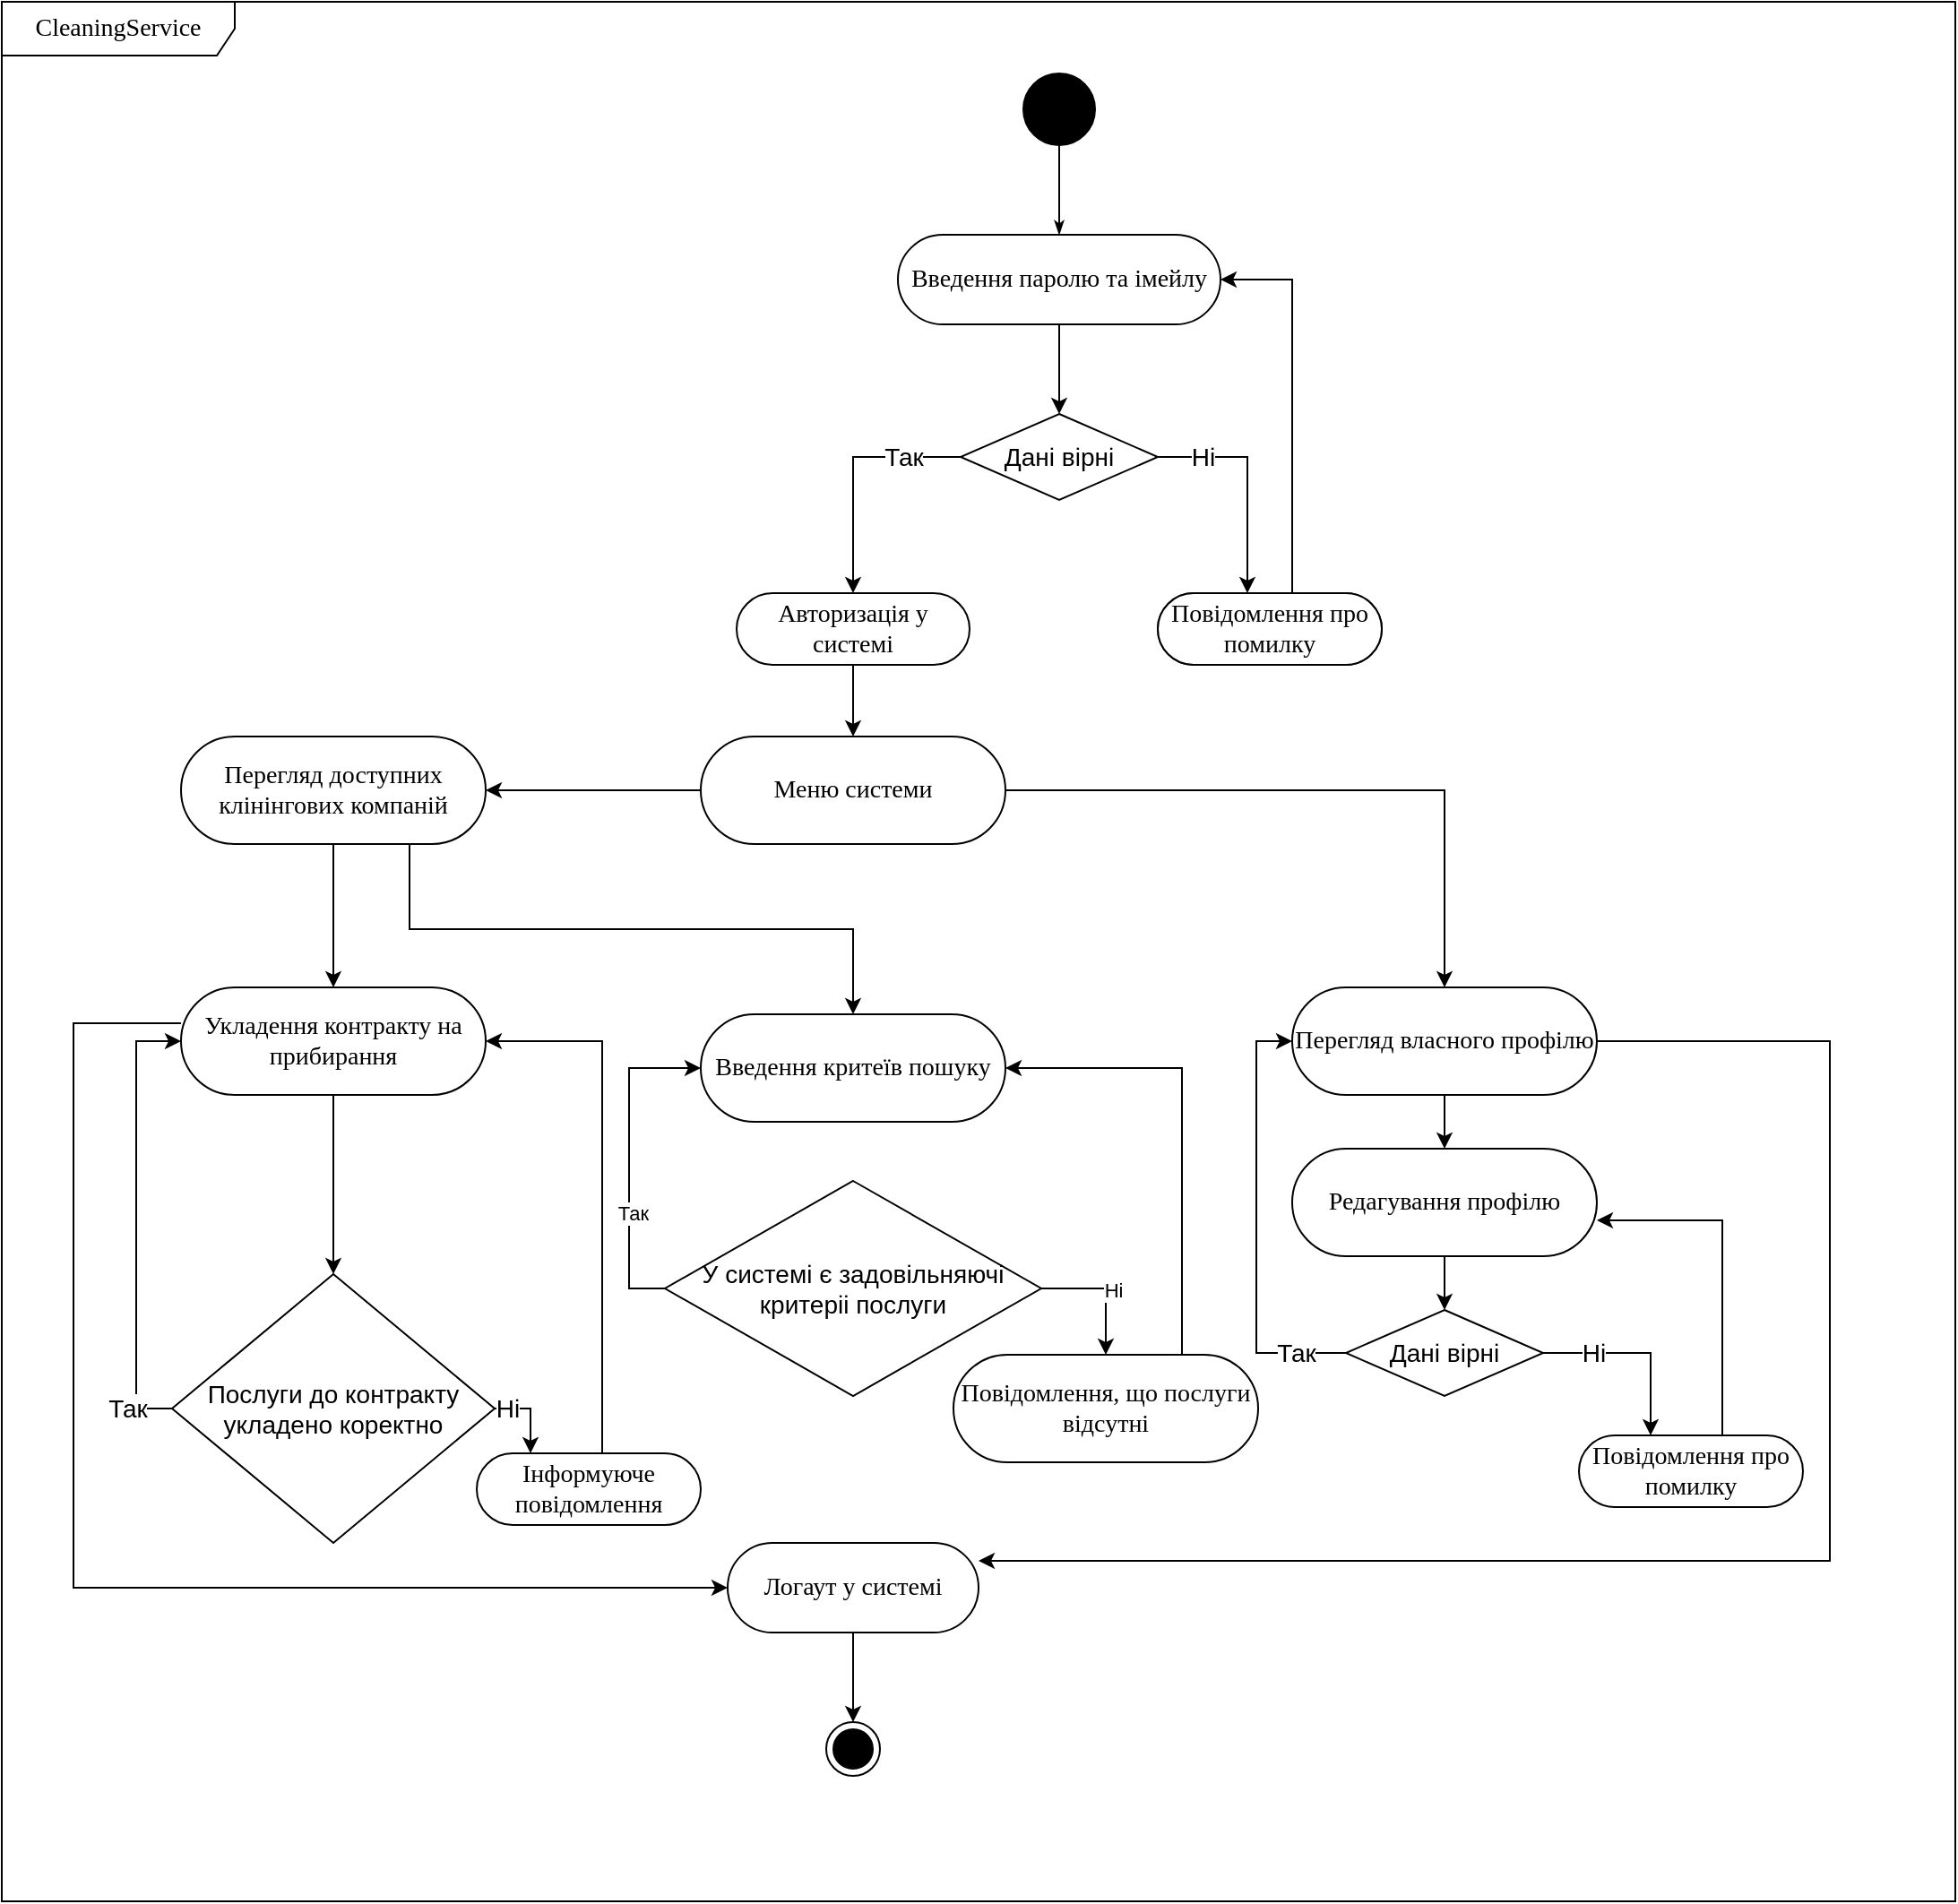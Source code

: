 <mxfile version="14.0.1" type="device"><diagram id="OdaPL60gjycrTcVD2qVi" name="Page-1"><mxGraphModel dx="2370" dy="1213" grid="1" gridSize="10" guides="1" tooltips="1" connect="1" arrows="1" fold="1" page="1" pageScale="1" pageWidth="827" pageHeight="1169" math="0" shadow="0"><root><mxCell id="0"/><mxCell id="1" parent="0"/><mxCell id="_3J_I2pf_iDRa1giSWwF-2" value="&lt;font face=&quot;times new roman, serif&quot;&gt;&lt;span style=&quot;font-size: 14px&quot;&gt;CleaningService&lt;/span&gt;&lt;/font&gt;" style="shape=umlFrame;whiteSpace=wrap;html=1;width=130;height=30;" vertex="1" parent="1"><mxGeometry x="540" y="20" width="1090" height="1060" as="geometry"/></mxCell><mxCell id="_3J_I2pf_iDRa1giSWwF-3" value="" style="ellipse;whiteSpace=wrap;html=1;rounded=0;shadow=0;comic=0;labelBackgroundColor=none;strokeWidth=1;fillColor=#000000;fontFamily=Verdana;fontSize=14;align=center;" vertex="1" parent="1"><mxGeometry x="1110.0" y="60" width="40" height="40" as="geometry"/></mxCell><mxCell id="_3J_I2pf_iDRa1giSWwF-4" style="edgeStyle=orthogonalEdgeStyle;rounded=0;orthogonalLoop=1;jettySize=auto;html=1;fontSize=14;fontStyle=0" edge="1" parent="1" source="_3J_I2pf_iDRa1giSWwF-5" target="_3J_I2pf_iDRa1giSWwF-11"><mxGeometry relative="1" as="geometry"/></mxCell><mxCell id="_3J_I2pf_iDRa1giSWwF-5" value="Введення паролю та імейлу" style="rounded=1;whiteSpace=wrap;html=1;shadow=0;comic=0;labelBackgroundColor=none;strokeWidth=1;fontFamily=Verdana;fontSize=14;align=center;arcSize=50;fontStyle=0" vertex="1" parent="1"><mxGeometry x="1040" y="150" width="180" height="50" as="geometry"/></mxCell><mxCell id="_3J_I2pf_iDRa1giSWwF-6" style="edgeStyle=orthogonalEdgeStyle;rounded=0;html=1;labelBackgroundColor=none;startArrow=none;startFill=0;startSize=5;endArrow=classicThin;endFill=1;endSize=5;jettySize=auto;orthogonalLoop=1;strokeWidth=1;fontFamily=Verdana;fontSize=14;fontStyle=0" edge="1" parent="1" source="_3J_I2pf_iDRa1giSWwF-3" target="_3J_I2pf_iDRa1giSWwF-5"><mxGeometry relative="1" as="geometry"/></mxCell><mxCell id="_3J_I2pf_iDRa1giSWwF-7" style="edgeStyle=orthogonalEdgeStyle;rounded=0;orthogonalLoop=1;jettySize=auto;html=1;fontSize=14;fontStyle=0" edge="1" parent="1" source="_3J_I2pf_iDRa1giSWwF-11" target="_3J_I2pf_iDRa1giSWwF-13"><mxGeometry relative="1" as="geometry"><Array as="points"><mxPoint x="1015.0" y="274"/></Array></mxGeometry></mxCell><mxCell id="_3J_I2pf_iDRa1giSWwF-8" value="Так" style="edgeLabel;html=1;align=center;verticalAlign=middle;resizable=0;points=[];fontSize=14;fontStyle=0" vertex="1" connectable="0" parent="_3J_I2pf_iDRa1giSWwF-7"><mxGeometry x="-0.341" relative="1" as="geometry"><mxPoint x="13" as="offset"/></mxGeometry></mxCell><mxCell id="_3J_I2pf_iDRa1giSWwF-9" style="edgeStyle=orthogonalEdgeStyle;rounded=0;orthogonalLoop=1;jettySize=auto;html=1;fontSize=14;fontStyle=0" edge="1" parent="1" source="_3J_I2pf_iDRa1giSWwF-11" target="_3J_I2pf_iDRa1giSWwF-15"><mxGeometry relative="1" as="geometry"><Array as="points"><mxPoint x="1235.0" y="274"/></Array></mxGeometry></mxCell><mxCell id="_3J_I2pf_iDRa1giSWwF-10" value="Ні" style="edgeLabel;html=1;align=center;verticalAlign=middle;resizable=0;points=[];fontSize=14;fontStyle=0" vertex="1" connectable="0" parent="_3J_I2pf_iDRa1giSWwF-9"><mxGeometry x="-0.315" relative="1" as="geometry"><mxPoint x="-18" as="offset"/></mxGeometry></mxCell><mxCell id="_3J_I2pf_iDRa1giSWwF-11" value="Дані вірні" style="rhombus;whiteSpace=wrap;html=1;fontSize=14;fontStyle=0" vertex="1" parent="1"><mxGeometry x="1075.0" y="250" width="110" height="48" as="geometry"/></mxCell><mxCell id="_3J_I2pf_iDRa1giSWwF-12" style="edgeStyle=orthogonalEdgeStyle;rounded=0;orthogonalLoop=1;jettySize=auto;html=1;exitX=0.5;exitY=1;exitDx=0;exitDy=0;" edge="1" parent="1"><mxGeometry relative="1" as="geometry"><mxPoint x="1015" y="490" as="targetPoint"/><mxPoint x="1015" y="480" as="sourcePoint"/></mxGeometry></mxCell><mxCell id="_3J_I2pf_iDRa1giSWwF-13" value="Авторизація у системі" style="rounded=1;whiteSpace=wrap;html=1;shadow=0;comic=0;labelBackgroundColor=none;strokeWidth=1;fontFamily=Verdana;fontSize=14;align=center;arcSize=50;fontStyle=0" vertex="1" parent="1"><mxGeometry x="950.0" y="350" width="130" height="40" as="geometry"/></mxCell><mxCell id="_3J_I2pf_iDRa1giSWwF-14" style="edgeStyle=orthogonalEdgeStyle;rounded=0;orthogonalLoop=1;jettySize=auto;html=1;fontSize=14;" edge="1" parent="1" source="_3J_I2pf_iDRa1giSWwF-15" target="_3J_I2pf_iDRa1giSWwF-5"><mxGeometry relative="1" as="geometry"><Array as="points"><mxPoint x="1260.0" y="175"/></Array></mxGeometry></mxCell><mxCell id="_3J_I2pf_iDRa1giSWwF-15" value="Повідомлення про помилку" style="rounded=1;whiteSpace=wrap;html=1;shadow=0;comic=0;labelBackgroundColor=none;strokeWidth=1;fontFamily=Verdana;fontSize=14;align=center;arcSize=50;fontStyle=0" vertex="1" parent="1"><mxGeometry x="1185.0" y="350" width="125" height="40" as="geometry"/></mxCell><mxCell id="_3J_I2pf_iDRa1giSWwF-16" style="edgeStyle=orthogonalEdgeStyle;rounded=0;orthogonalLoop=1;jettySize=auto;html=1;exitX=0;exitY=0.5;exitDx=0;exitDy=0;entryX=1;entryY=0.5;entryDx=0;entryDy=0;" edge="1" parent="1" source="_3J_I2pf_iDRa1giSWwF-18" target="_3J_I2pf_iDRa1giSWwF-56"><mxGeometry relative="1" as="geometry"/></mxCell><mxCell id="_3J_I2pf_iDRa1giSWwF-17" style="edgeStyle=orthogonalEdgeStyle;rounded=0;orthogonalLoop=1;jettySize=auto;html=1;exitX=1;exitY=0.5;exitDx=0;exitDy=0;" edge="1" parent="1" source="_3J_I2pf_iDRa1giSWwF-18" target="_3J_I2pf_iDRa1giSWwF-25"><mxGeometry relative="1" as="geometry"/></mxCell><mxCell id="_3J_I2pf_iDRa1giSWwF-18" value="&lt;font style=&quot;font-size: 14px&quot;&gt;Меню системи&lt;/font&gt;" style="rounded=1;whiteSpace=wrap;html=1;shadow=0;comic=0;labelBackgroundColor=none;strokeWidth=1;fontFamily=Verdana;fontSize=14;align=center;arcSize=50;fontStyle=0" vertex="1" parent="1"><mxGeometry x="930.0" y="430" width="170" height="60" as="geometry"/></mxCell><mxCell id="_3J_I2pf_iDRa1giSWwF-19" value="Повідомлення про помилку" style="rounded=1;whiteSpace=wrap;html=1;shadow=0;comic=0;labelBackgroundColor=none;strokeWidth=1;fontFamily=Verdana;fontSize=14;align=center;arcSize=50;fontStyle=0" vertex="1" parent="1"><mxGeometry x="1185.0" y="350" width="125" height="40" as="geometry"/></mxCell><mxCell id="_3J_I2pf_iDRa1giSWwF-20" style="edgeStyle=orthogonalEdgeStyle;rounded=0;orthogonalLoop=1;jettySize=auto;html=1;fontSize=14;entryX=0.5;entryY=0;entryDx=0;entryDy=0;" edge="1" parent="1" source="_3J_I2pf_iDRa1giSWwF-22" target="_3J_I2pf_iDRa1giSWwF-35"><mxGeometry relative="1" as="geometry"><mxPoint x="725" y="660" as="targetPoint"/><Array as="points"><mxPoint x="725" y="730"/></Array></mxGeometry></mxCell><mxCell id="_3J_I2pf_iDRa1giSWwF-21" style="edgeStyle=orthogonalEdgeStyle;rounded=0;orthogonalLoop=1;jettySize=auto;html=1;fontSize=14;" edge="1" parent="1" source="_3J_I2pf_iDRa1giSWwF-22" target="_3J_I2pf_iDRa1giSWwF-43"><mxGeometry relative="1" as="geometry"><Array as="points"><mxPoint x="580.0" y="590"/><mxPoint x="580.0" y="905"/></Array></mxGeometry></mxCell><mxCell id="_3J_I2pf_iDRa1giSWwF-22" value="&lt;font style=&quot;font-size: 14px&quot;&gt;Укладення контракту на прибирання&lt;/font&gt;" style="rounded=1;whiteSpace=wrap;html=1;shadow=0;comic=0;labelBackgroundColor=none;strokeWidth=1;fontFamily=Verdana;fontSize=14;align=center;arcSize=50;fontStyle=0" vertex="1" parent="1"><mxGeometry x="640.0" y="570" width="170" height="60" as="geometry"/></mxCell><mxCell id="_3J_I2pf_iDRa1giSWwF-23" style="edgeStyle=orthogonalEdgeStyle;rounded=0;orthogonalLoop=1;jettySize=auto;html=1;fontSize=14;" edge="1" parent="1" source="_3J_I2pf_iDRa1giSWwF-25" target="_3J_I2pf_iDRa1giSWwF-27"><mxGeometry relative="1" as="geometry"/></mxCell><mxCell id="_3J_I2pf_iDRa1giSWwF-24" style="edgeStyle=orthogonalEdgeStyle;rounded=0;orthogonalLoop=1;jettySize=auto;html=1;fontSize=14;" edge="1" parent="1" source="_3J_I2pf_iDRa1giSWwF-25" target="_3J_I2pf_iDRa1giSWwF-43"><mxGeometry relative="1" as="geometry"><Array as="points"><mxPoint x="1560.0" y="600"/><mxPoint x="1560.0" y="890"/></Array></mxGeometry></mxCell><mxCell id="_3J_I2pf_iDRa1giSWwF-25" value="Перегляд власного профілю" style="rounded=1;whiteSpace=wrap;html=1;shadow=0;comic=0;labelBackgroundColor=none;strokeWidth=1;fontFamily=Verdana;fontSize=14;align=center;arcSize=50;fontStyle=0" vertex="1" parent="1"><mxGeometry x="1260.0" y="570" width="170" height="60" as="geometry"/></mxCell><mxCell id="_3J_I2pf_iDRa1giSWwF-26" style="edgeStyle=orthogonalEdgeStyle;rounded=0;orthogonalLoop=1;jettySize=auto;html=1;fontSize=14;" edge="1" parent="1" source="_3J_I2pf_iDRa1giSWwF-27" target="_3J_I2pf_iDRa1giSWwF-28"><mxGeometry relative="1" as="geometry"/></mxCell><mxCell id="_3J_I2pf_iDRa1giSWwF-27" value="Редагування профілю" style="rounded=1;whiteSpace=wrap;html=1;shadow=0;comic=0;labelBackgroundColor=none;strokeWidth=1;fontFamily=Verdana;fontSize=14;align=center;arcSize=50;fontStyle=0" vertex="1" parent="1"><mxGeometry x="1260.0" y="660" width="170" height="60" as="geometry"/></mxCell><mxCell id="_3J_I2pf_iDRa1giSWwF-28" value="Дані вірні" style="rhombus;whiteSpace=wrap;html=1;fontSize=14;fontStyle=0" vertex="1" parent="1"><mxGeometry x="1290.0" y="750" width="110" height="48" as="geometry"/></mxCell><mxCell id="_3J_I2pf_iDRa1giSWwF-29" style="edgeStyle=orthogonalEdgeStyle;rounded=0;orthogonalLoop=1;jettySize=auto;html=1;fontSize=14;fontStyle=0" edge="1" parent="1" source="_3J_I2pf_iDRa1giSWwF-28" target="_3J_I2pf_iDRa1giSWwF-32"><mxGeometry relative="1" as="geometry"><mxPoint x="1190.0" y="759" as="sourcePoint"/><mxPoint x="1240" y="835" as="targetPoint"/><Array as="points"><mxPoint x="1460.0" y="774"/></Array></mxGeometry></mxCell><mxCell id="_3J_I2pf_iDRa1giSWwF-30" value="Ні" style="edgeLabel;html=1;align=center;verticalAlign=middle;resizable=0;points=[];fontSize=14;fontStyle=0" vertex="1" connectable="0" parent="_3J_I2pf_iDRa1giSWwF-29"><mxGeometry x="-0.315" relative="1" as="geometry"><mxPoint x="-8.98" y="0.06" as="offset"/></mxGeometry></mxCell><mxCell id="_3J_I2pf_iDRa1giSWwF-31" style="edgeStyle=orthogonalEdgeStyle;rounded=0;orthogonalLoop=1;jettySize=auto;html=1;fontSize=14;" edge="1" parent="1" source="_3J_I2pf_iDRa1giSWwF-32" target="_3J_I2pf_iDRa1giSWwF-27"><mxGeometry relative="1" as="geometry"><mxPoint x="1265" y="835" as="sourcePoint"/><mxPoint x="1085.0" y="660" as="targetPoint"/><Array as="points"><mxPoint x="1500.0" y="700"/></Array></mxGeometry></mxCell><mxCell id="_3J_I2pf_iDRa1giSWwF-32" value="Повідомлення про помилку" style="rounded=1;whiteSpace=wrap;html=1;shadow=0;comic=0;labelBackgroundColor=none;strokeWidth=1;fontFamily=Verdana;fontSize=14;align=center;arcSize=50;fontStyle=0" vertex="1" parent="1"><mxGeometry x="1420.0" y="820" width="125" height="40" as="geometry"/></mxCell><mxCell id="_3J_I2pf_iDRa1giSWwF-33" style="edgeStyle=orthogonalEdgeStyle;rounded=0;orthogonalLoop=1;jettySize=auto;html=1;fontSize=14;" edge="1" parent="1" source="_3J_I2pf_iDRa1giSWwF-28" target="_3J_I2pf_iDRa1giSWwF-25"><mxGeometry relative="1" as="geometry"><mxPoint x="920.0" y="580" as="targetPoint"/><Array as="points"><mxPoint x="1240.0" y="774"/><mxPoint x="1240.0" y="600"/></Array></mxGeometry></mxCell><mxCell id="_3J_I2pf_iDRa1giSWwF-34" value="Так" style="edgeLabel;html=1;align=center;verticalAlign=middle;resizable=0;points=[];fontSize=14;" vertex="1" connectable="0" parent="_3J_I2pf_iDRa1giSWwF-33"><mxGeometry x="-0.848" y="2" relative="1" as="geometry"><mxPoint x="-10.13" y="-1.94" as="offset"/></mxGeometry></mxCell><mxCell id="_3J_I2pf_iDRa1giSWwF-35" value="Послуги до контракту укладено коректно" style="rhombus;whiteSpace=wrap;html=1;fontSize=14;fontStyle=0" vertex="1" parent="1"><mxGeometry x="635" y="730" width="180" height="150" as="geometry"/></mxCell><mxCell id="_3J_I2pf_iDRa1giSWwF-36" style="edgeStyle=orthogonalEdgeStyle;rounded=0;orthogonalLoop=1;jettySize=auto;html=1;fontSize=14;fontStyle=0" edge="1" parent="1" source="_3J_I2pf_iDRa1giSWwF-35" target="_3J_I2pf_iDRa1giSWwF-39"><mxGeometry relative="1" as="geometry"><mxPoint x="565.0" y="759" as="sourcePoint"/><mxPoint x="615.0" y="835" as="targetPoint"/><Array as="points"><mxPoint x="835" y="805"/></Array></mxGeometry></mxCell><mxCell id="_3J_I2pf_iDRa1giSWwF-37" value="Ні" style="edgeLabel;html=1;align=center;verticalAlign=middle;resizable=0;points=[];fontSize=14;fontStyle=0" vertex="1" connectable="0" parent="_3J_I2pf_iDRa1giSWwF-36"><mxGeometry x="-0.315" relative="1" as="geometry"><mxPoint x="-8.98" y="0.06" as="offset"/></mxGeometry></mxCell><mxCell id="_3J_I2pf_iDRa1giSWwF-38" style="edgeStyle=orthogonalEdgeStyle;rounded=0;orthogonalLoop=1;jettySize=auto;html=1;fontSize=14;" edge="1" parent="1" source="_3J_I2pf_iDRa1giSWwF-39"><mxGeometry relative="1" as="geometry"><mxPoint x="640.0" y="835" as="sourcePoint"/><mxPoint x="810" y="600" as="targetPoint"/><Array as="points"><mxPoint x="875" y="600"/><mxPoint x="810" y="600"/></Array></mxGeometry></mxCell><mxCell id="_3J_I2pf_iDRa1giSWwF-39" value="Інформуюче&lt;br&gt;повідомлення" style="rounded=1;whiteSpace=wrap;html=1;shadow=0;comic=0;labelBackgroundColor=none;strokeWidth=1;fontFamily=Verdana;fontSize=14;align=center;arcSize=50;fontStyle=0" vertex="1" parent="1"><mxGeometry x="805.0" y="830" width="125" height="40" as="geometry"/></mxCell><mxCell id="_3J_I2pf_iDRa1giSWwF-40" style="edgeStyle=orthogonalEdgeStyle;rounded=0;orthogonalLoop=1;jettySize=auto;html=1;fontSize=14;" edge="1" parent="1" source="_3J_I2pf_iDRa1giSWwF-35" target="_3J_I2pf_iDRa1giSWwF-22"><mxGeometry relative="1" as="geometry"><mxPoint x="295.0" y="580" as="targetPoint"/><Array as="points"><mxPoint x="615" y="805"/><mxPoint x="615" y="600"/></Array></mxGeometry></mxCell><mxCell id="_3J_I2pf_iDRa1giSWwF-41" value="Так" style="edgeLabel;html=1;align=center;verticalAlign=middle;resizable=0;points=[];fontSize=14;" vertex="1" connectable="0" parent="_3J_I2pf_iDRa1giSWwF-40"><mxGeometry x="-0.848" y="2" relative="1" as="geometry"><mxPoint x="-6.13" y="-1.94" as="offset"/></mxGeometry></mxCell><mxCell id="_3J_I2pf_iDRa1giSWwF-42" value="" style="ellipse;html=1;shape=endState;fillColor=#000000;rounded=1;shadow=0;comic=0;labelBackgroundColor=none;fontFamily=Verdana;fontSize=14;fontColor=#000000;align=center;" vertex="1" parent="1"><mxGeometry x="1000.0" y="980" width="30" height="30" as="geometry"/></mxCell><mxCell id="_3J_I2pf_iDRa1giSWwF-43" value="Логаут у системі" style="rounded=1;whiteSpace=wrap;html=1;shadow=0;comic=0;labelBackgroundColor=none;strokeWidth=1;fontFamily=Verdana;fontSize=14;align=center;arcSize=50;fontStyle=0" vertex="1" parent="1"><mxGeometry x="945.0" y="880" width="140" height="50" as="geometry"/></mxCell><mxCell id="_3J_I2pf_iDRa1giSWwF-44" style="edgeStyle=orthogonalEdgeStyle;rounded=0;orthogonalLoop=1;jettySize=auto;html=1;fontSize=14;entryX=0.5;entryY=0;entryDx=0;entryDy=0;" edge="1" parent="1" source="_3J_I2pf_iDRa1giSWwF-43" target="_3J_I2pf_iDRa1giSWwF-42"><mxGeometry relative="1" as="geometry"><mxPoint x="675.0" y="900" as="targetPoint"/></mxGeometry></mxCell><mxCell id="_3J_I2pf_iDRa1giSWwF-45" value="&lt;font style=&quot;font-size: 14px&quot;&gt;Введення критеїв пошуку&lt;/font&gt;" style="rounded=1;whiteSpace=wrap;html=1;shadow=0;comic=0;labelBackgroundColor=none;strokeWidth=1;fontFamily=Verdana;fontSize=14;align=center;arcSize=50;fontStyle=0" vertex="1" parent="1"><mxGeometry x="930.0" y="585" width="170" height="60" as="geometry"/></mxCell><mxCell id="_3J_I2pf_iDRa1giSWwF-46" style="edgeStyle=orthogonalEdgeStyle;rounded=0;orthogonalLoop=1;jettySize=auto;html=1;exitX=0;exitY=0.5;exitDx=0;exitDy=0;entryX=0;entryY=0.5;entryDx=0;entryDy=0;" edge="1" parent="1" source="_3J_I2pf_iDRa1giSWwF-50" target="_3J_I2pf_iDRa1giSWwF-45"><mxGeometry relative="1" as="geometry"/></mxCell><mxCell id="_3J_I2pf_iDRa1giSWwF-47" value="Так" style="edgeLabel;html=1;align=center;verticalAlign=middle;resizable=0;points=[];" vertex="1" connectable="0" parent="_3J_I2pf_iDRa1giSWwF-46"><mxGeometry x="-0.322" y="-2" relative="1" as="geometry"><mxPoint as="offset"/></mxGeometry></mxCell><mxCell id="_3J_I2pf_iDRa1giSWwF-48" style="edgeStyle=orthogonalEdgeStyle;rounded=0;orthogonalLoop=1;jettySize=auto;html=1;exitX=1;exitY=0.5;exitDx=0;exitDy=0;entryX=0.5;entryY=0;entryDx=0;entryDy=0;" edge="1" parent="1" source="_3J_I2pf_iDRa1giSWwF-50" target="_3J_I2pf_iDRa1giSWwF-52"><mxGeometry relative="1" as="geometry"/></mxCell><mxCell id="_3J_I2pf_iDRa1giSWwF-49" value="Ні" style="edgeLabel;html=1;align=center;verticalAlign=middle;resizable=0;points=[];" vertex="1" connectable="0" parent="_3J_I2pf_iDRa1giSWwF-48"><mxGeometry x="0.014" y="4" relative="1" as="geometry"><mxPoint as="offset"/></mxGeometry></mxCell><mxCell id="_3J_I2pf_iDRa1giSWwF-50" value="У системі є задовільняючі критеріі послуги" style="rhombus;whiteSpace=wrap;html=1;fontSize=14;fontStyle=0" vertex="1" parent="1"><mxGeometry x="910" y="678" width="210" height="120" as="geometry"/></mxCell><mxCell id="_3J_I2pf_iDRa1giSWwF-51" style="edgeStyle=orthogonalEdgeStyle;rounded=0;orthogonalLoop=1;jettySize=auto;html=1;exitX=0.75;exitY=0;exitDx=0;exitDy=0;entryX=1;entryY=0.5;entryDx=0;entryDy=0;" edge="1" parent="1" source="_3J_I2pf_iDRa1giSWwF-52" target="_3J_I2pf_iDRa1giSWwF-45"><mxGeometry relative="1" as="geometry"/></mxCell><mxCell id="_3J_I2pf_iDRa1giSWwF-52" value="&lt;font style=&quot;font-size: 14px&quot;&gt;Повідомлення, що послуги відсутні&lt;/font&gt;" style="rounded=1;whiteSpace=wrap;html=1;shadow=0;comic=0;labelBackgroundColor=none;strokeWidth=1;fontFamily=Verdana;fontSize=14;align=center;arcSize=50;fontStyle=0" vertex="1" parent="1"><mxGeometry x="1071" y="775" width="170" height="60" as="geometry"/></mxCell><mxCell id="_3J_I2pf_iDRa1giSWwF-53" style="edgeStyle=orthogonalEdgeStyle;rounded=0;orthogonalLoop=1;jettySize=auto;html=1;exitX=0.5;exitY=1;exitDx=0;exitDy=0;entryX=0.5;entryY=0;entryDx=0;entryDy=0;" edge="1" parent="1" source="_3J_I2pf_iDRa1giSWwF-13" target="_3J_I2pf_iDRa1giSWwF-18"><mxGeometry relative="1" as="geometry"><mxPoint x="1015" y="420" as="targetPoint"/><mxPoint x="1015" y="390" as="sourcePoint"/></mxGeometry></mxCell><mxCell id="_3J_I2pf_iDRa1giSWwF-54" style="edgeStyle=orthogonalEdgeStyle;rounded=0;orthogonalLoop=1;jettySize=auto;html=1;exitX=0.5;exitY=1;exitDx=0;exitDy=0;entryX=0.5;entryY=0;entryDx=0;entryDy=0;" edge="1" parent="1" source="_3J_I2pf_iDRa1giSWwF-56" target="_3J_I2pf_iDRa1giSWwF-22"><mxGeometry relative="1" as="geometry"/></mxCell><mxCell id="_3J_I2pf_iDRa1giSWwF-55" style="edgeStyle=orthogonalEdgeStyle;rounded=0;orthogonalLoop=1;jettySize=auto;html=1;exitX=0.75;exitY=1;exitDx=0;exitDy=0;entryX=0.5;entryY=0;entryDx=0;entryDy=0;" edge="1" parent="1" source="_3J_I2pf_iDRa1giSWwF-56" target="_3J_I2pf_iDRa1giSWwF-45"><mxGeometry relative="1" as="geometry"/></mxCell><mxCell id="_3J_I2pf_iDRa1giSWwF-56" value="&lt;font style=&quot;font-size: 14px&quot;&gt;Перегляд доступних клінінгових компаній&lt;/font&gt;" style="rounded=1;whiteSpace=wrap;html=1;shadow=0;comic=0;labelBackgroundColor=none;strokeWidth=1;fontFamily=Verdana;fontSize=14;align=center;arcSize=50;fontStyle=0" vertex="1" parent="1"><mxGeometry x="640.0" y="430" width="170" height="60" as="geometry"/></mxCell></root></mxGraphModel></diagram></mxfile>